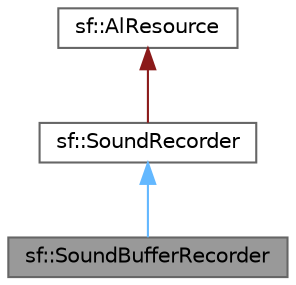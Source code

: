 digraph "sf::SoundBufferRecorder"
{
 // LATEX_PDF_SIZE
  bgcolor="transparent";
  edge [fontname=Helvetica,fontsize=10,labelfontname=Helvetica,labelfontsize=10];
  node [fontname=Helvetica,fontsize=10,shape=box,height=0.2,width=0.4];
  Node1 [id="Node000001",label="sf::SoundBufferRecorder",height=0.2,width=0.4,color="gray40", fillcolor="grey60", style="filled", fontcolor="black",tooltip="Specialized SoundRecorder which stores the captured audio data into a sound buffer."];
  Node2 -> Node1 [id="edge1_Node000001_Node000002",dir="back",color="steelblue1",style="solid",tooltip=" "];
  Node2 [id="Node000002",label="sf::SoundRecorder",height=0.2,width=0.4,color="gray40", fillcolor="white", style="filled",URL="$classsf_1_1_sound_recorder.html",tooltip="Abstract base class for capturing sound data."];
  Node3 -> Node2 [id="edge2_Node000002_Node000003",dir="back",color="firebrick4",style="solid",tooltip=" "];
  Node3 [id="Node000003",label="sf::AlResource",height=0.2,width=0.4,color="gray40", fillcolor="white", style="filled",URL="$classsf_1_1_al_resource.html",tooltip="Base class for classes that require an OpenAL context."];
}
